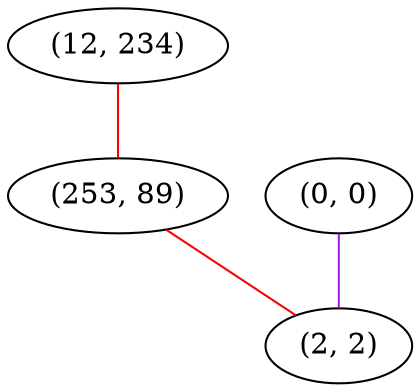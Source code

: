 graph "" {
"(12, 234)";
"(253, 89)";
"(0, 0)";
"(2, 2)";
"(12, 234)" -- "(253, 89)"  [color=red, key=0, weight=1];
"(253, 89)" -- "(2, 2)"  [color=red, key=0, weight=1];
"(0, 0)" -- "(2, 2)"  [color=purple, key=0, weight=4];
}
